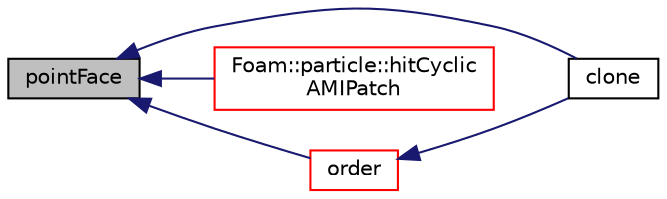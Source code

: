 digraph "pointFace"
{
  bgcolor="transparent";
  edge [fontname="Helvetica",fontsize="10",labelfontname="Helvetica",labelfontsize="10"];
  node [fontname="Helvetica",fontsize="10",shape=record];
  rankdir="LR";
  Node1093 [label="pointFace",height=0.2,width=0.4,color="black", fillcolor="grey75", style="filled", fontcolor="black"];
  Node1093 -> Node1094 [dir="back",color="midnightblue",fontsize="10",style="solid",fontname="Helvetica"];
  Node1094 [label="clone",height=0.2,width=0.4,color="black",URL="$a26077.html#afff6d4f7511147e0c8a4b8a5448296ec",tooltip="Construct and return a clone, resetting the face list. "];
  Node1093 -> Node1095 [dir="back",color="midnightblue",fontsize="10",style="solid",fontname="Helvetica"];
  Node1095 [label="Foam::particle::hitCyclic\lAMIPatch",height=0.2,width=0.4,color="red",URL="$a24721.html#abaea6c8eb54b7d822b150b9aef01f181",tooltip="Overridable function to handle the particle hitting a cyclicAMIPatch. "];
  Node1093 -> Node1102 [dir="back",color="midnightblue",fontsize="10",style="solid",fontname="Helvetica"];
  Node1102 [label="order",height=0.2,width=0.4,color="red",URL="$a26077.html#aa9533329384a73e819a040bcde1b4b3d",tooltip="Return new ordering for primitivePatch. "];
  Node1102 -> Node1094 [dir="back",color="midnightblue",fontsize="10",style="solid",fontname="Helvetica"];
}
